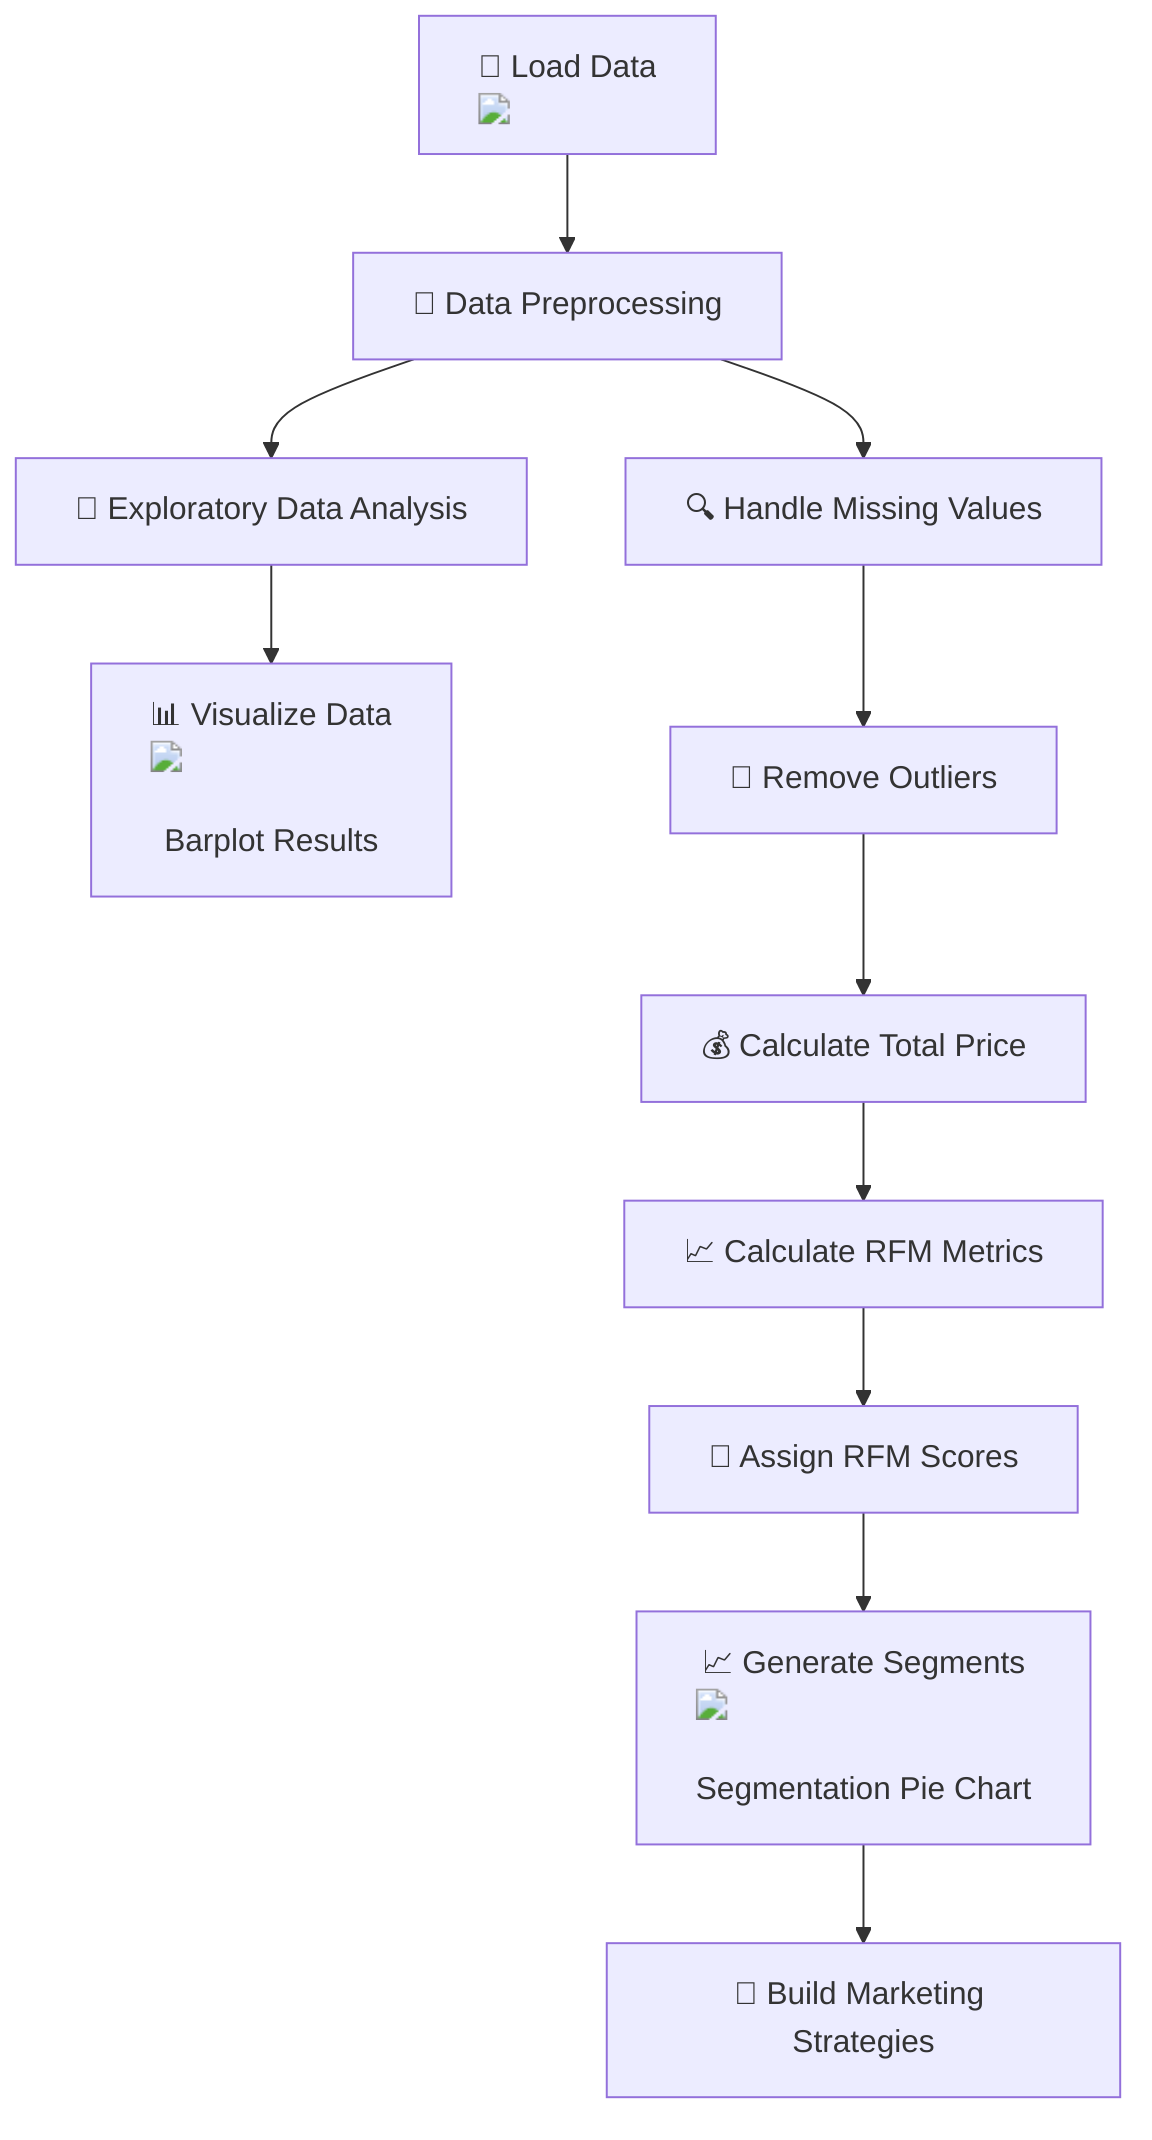 graph TD;
    A["📁 Load Data <img src='icons/file.svg'/>"] --> B["🧹 Data Preprocessing"];
    B --> C["🤔 Exploratory Data Analysis"];
    C --> D["📊 Visualize Data <img src='dummy_plots/barplot_template.svg'/> <br/> Barplot Results"];
    B --> E["🔍 Handle Missing Values"];
    E --> F["🚦 Remove Outliers"];
    F --> G["💰 Calculate Total Price"];
    G --> H["📈 Calculate RFM Metrics"];
    H --> I["🔢 Assign RFM Scores"];
    I --> J["📈 Generate Segments <img src='dummy_plots/pie_chart_template.svg'/> <br/> Segmentation Pie Chart"];
    J --> K["🚀 Build Marketing Strategies"];
